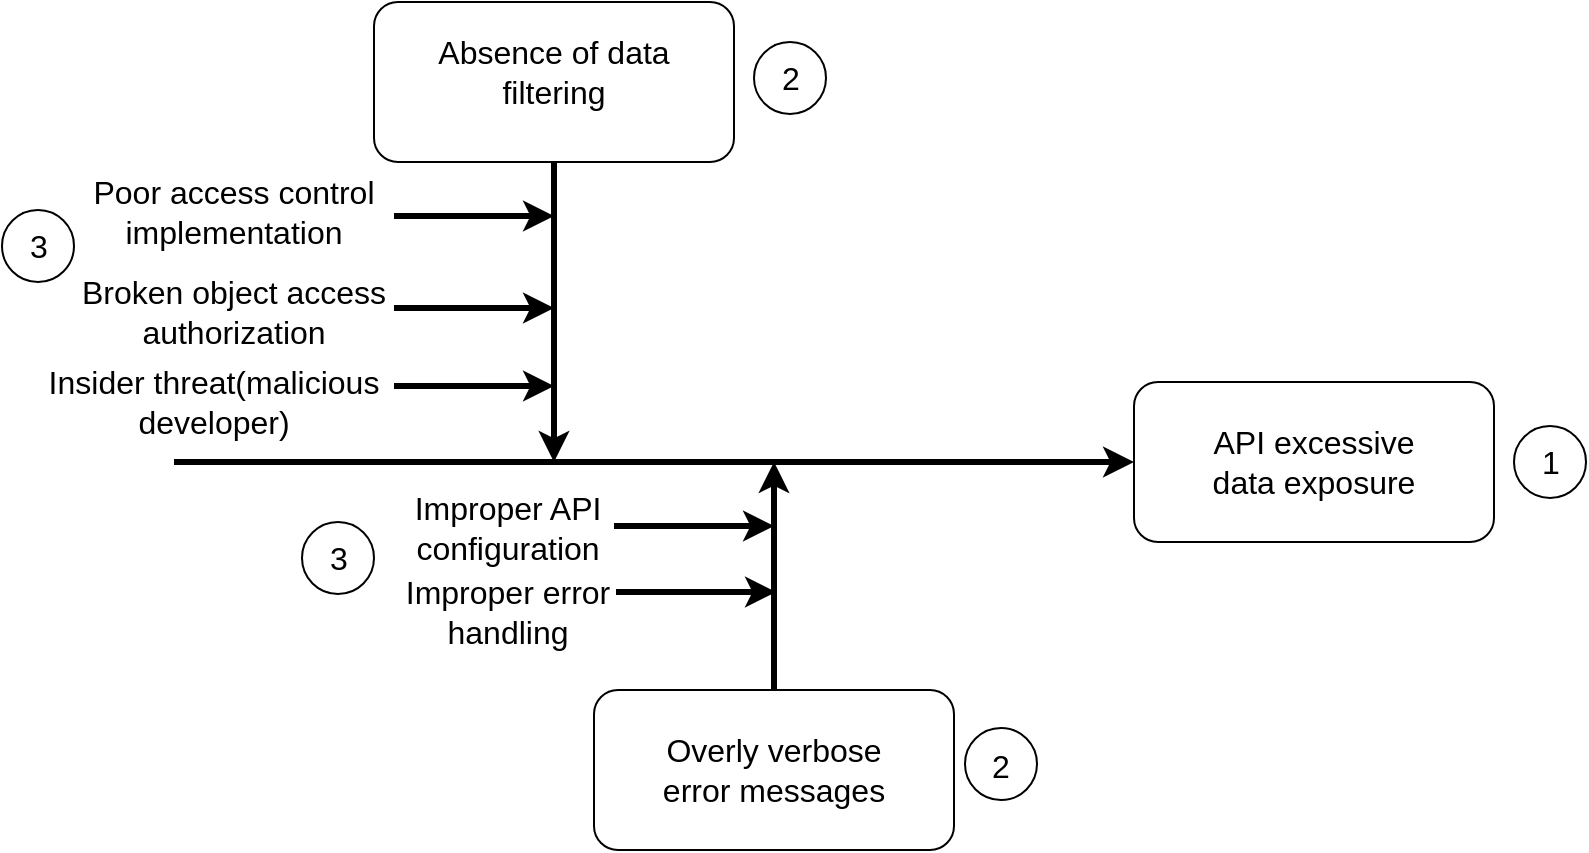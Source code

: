 <mxfile version="15.8.7" type="device" pages="2"><diagram id="Ky6RKlkJEv21H4N9xh81" name="Page-1"><mxGraphModel dx="946" dy="725" grid="1" gridSize="10" guides="1" tooltips="1" connect="1" arrows="1" fold="1" page="1" pageScale="1" pageWidth="1169" pageHeight="827" math="0" shadow="0"><root><mxCell id="0"/><mxCell id="1" parent="0"/><mxCell id="Cwsef4vmuY53IUHFz3ez-26" value="" style="ellipse;whiteSpace=wrap;html=1;aspect=fixed;fontSize=16;" vertex="1" parent="1"><mxGeometry x="515.5" y="433" width="36" height="36" as="geometry"/></mxCell><object label="" id="Cwsef4vmuY53IUHFz3ez-1"><mxCell style="rounded=1;whiteSpace=wrap;html=1;" vertex="1" parent="1"><mxGeometry x="600" y="260" width="180" height="80" as="geometry"/></mxCell></object><mxCell id="Cwsef4vmuY53IUHFz3ez-2" value="&lt;font style=&quot;font-size: 16px&quot;&gt;API excessive data exposure&lt;/font&gt;" style="text;html=1;strokeColor=none;fillColor=none;align=center;verticalAlign=middle;whiteSpace=wrap;rounded=0;" vertex="1" parent="1"><mxGeometry x="630" y="285" width="120" height="30" as="geometry"/></mxCell><mxCell id="Cwsef4vmuY53IUHFz3ez-3" value="" style="endArrow=classic;html=1;rounded=0;fontSize=16;entryX=0;entryY=0.5;entryDx=0;entryDy=0;strokeWidth=3;" edge="1" parent="1" target="Cwsef4vmuY53IUHFz3ez-1"><mxGeometry width="50" height="50" relative="1" as="geometry"><mxPoint x="120" y="300" as="sourcePoint"/><mxPoint x="510" y="260" as="targetPoint"/></mxGeometry></mxCell><object label="" id="Cwsef4vmuY53IUHFz3ez-4"><mxCell style="rounded=1;whiteSpace=wrap;html=1;" vertex="1" parent="1"><mxGeometry x="330" y="414" width="180" height="80" as="geometry"/></mxCell></object><object label="" id="Cwsef4vmuY53IUHFz3ez-5"><mxCell style="rounded=1;whiteSpace=wrap;html=1;" vertex="1" parent="1"><mxGeometry x="220" y="70" width="180" height="80" as="geometry"/></mxCell></object><mxCell id="Cwsef4vmuY53IUHFz3ez-6" value="&lt;font style=&quot;font-size: 16px&quot;&gt;Absence of data filtering&lt;/font&gt;" style="text;html=1;strokeColor=none;fillColor=none;align=center;verticalAlign=middle;whiteSpace=wrap;rounded=0;" vertex="1" parent="1"><mxGeometry x="250" y="90" width="120" height="30" as="geometry"/></mxCell><mxCell id="Cwsef4vmuY53IUHFz3ez-7" value="&lt;font style=&quot;font-size: 16px&quot;&gt;Overly verbose error messages&lt;/font&gt;" style="text;html=1;strokeColor=none;fillColor=none;align=center;verticalAlign=middle;whiteSpace=wrap;rounded=0;" vertex="1" parent="1"><mxGeometry x="360" y="439" width="120" height="30" as="geometry"/></mxCell><mxCell id="Cwsef4vmuY53IUHFz3ez-8" value="" style="endArrow=classic;html=1;rounded=0;fontSize=16;strokeWidth=3;exitX=0.5;exitY=1;exitDx=0;exitDy=0;" edge="1" parent="1" source="Cwsef4vmuY53IUHFz3ez-5"><mxGeometry width="50" height="50" relative="1" as="geometry"><mxPoint x="470" y="310" as="sourcePoint"/><mxPoint x="310" y="300" as="targetPoint"/><Array as="points"/></mxGeometry></mxCell><mxCell id="Cwsef4vmuY53IUHFz3ez-9" value="" style="endArrow=classic;html=1;rounded=0;fontSize=16;strokeWidth=3;exitX=0.5;exitY=0;exitDx=0;exitDy=0;" edge="1" parent="1" source="Cwsef4vmuY53IUHFz3ez-4"><mxGeometry width="50" height="50" relative="1" as="geometry"><mxPoint x="470" y="310" as="sourcePoint"/><mxPoint x="420" y="300" as="targetPoint"/><Array as="points"/></mxGeometry></mxCell><mxCell id="Cwsef4vmuY53IUHFz3ez-10" value="&lt;font style=&quot;font-size: 16px&quot;&gt;Poor access control implementation&lt;/font&gt;" style="text;html=1;strokeColor=none;fillColor=none;align=center;verticalAlign=middle;whiteSpace=wrap;rounded=0;" vertex="1" parent="1"><mxGeometry x="70" y="160" width="160" height="30" as="geometry"/></mxCell><mxCell id="Cwsef4vmuY53IUHFz3ez-11" value="&lt;font style=&quot;font-size: 16px&quot;&gt;Broken object access authorization&lt;/font&gt;" style="text;html=1;strokeColor=none;fillColor=none;align=center;verticalAlign=middle;whiteSpace=wrap;rounded=0;" vertex="1" parent="1"><mxGeometry x="60" y="210" width="180" height="30" as="geometry"/></mxCell><mxCell id="Cwsef4vmuY53IUHFz3ez-12" value="&lt;font style=&quot;font-size: 16px&quot;&gt;Insider threat(malicious developer)&lt;/font&gt;" style="text;html=1;strokeColor=none;fillColor=none;align=center;verticalAlign=middle;whiteSpace=wrap;rounded=0;" vertex="1" parent="1"><mxGeometry x="50" y="255" width="180" height="30" as="geometry"/></mxCell><mxCell id="Cwsef4vmuY53IUHFz3ez-13" value="" style="endArrow=classic;html=1;rounded=0;fontSize=16;strokeWidth=3;exitX=1;exitY=0.5;exitDx=0;exitDy=0;" edge="1" parent="1"><mxGeometry width="50" height="50" relative="1" as="geometry"><mxPoint x="230" y="177" as="sourcePoint"/><mxPoint x="310" y="177" as="targetPoint"/></mxGeometry></mxCell><mxCell id="Cwsef4vmuY53IUHFz3ez-14" value="" style="endArrow=classic;html=1;rounded=0;fontSize=16;strokeWidth=3;exitX=1;exitY=0.5;exitDx=0;exitDy=0;" edge="1" parent="1"><mxGeometry width="50" height="50" relative="1" as="geometry"><mxPoint x="230" y="223" as="sourcePoint"/><mxPoint x="310" y="223" as="targetPoint"/></mxGeometry></mxCell><mxCell id="Cwsef4vmuY53IUHFz3ez-15" value="" style="endArrow=classic;html=1;rounded=0;fontSize=16;strokeWidth=3;exitX=1;exitY=0.5;exitDx=0;exitDy=0;" edge="1" parent="1"><mxGeometry width="50" height="50" relative="1" as="geometry"><mxPoint x="230" y="262" as="sourcePoint"/><mxPoint x="310" y="262" as="targetPoint"/></mxGeometry></mxCell><mxCell id="Cwsef4vmuY53IUHFz3ez-16" value="&lt;font style=&quot;font-size: 16px&quot;&gt;Improper API configuration&lt;/font&gt;" style="text;html=1;strokeColor=none;fillColor=none;align=center;verticalAlign=middle;whiteSpace=wrap;rounded=0;" vertex="1" parent="1"><mxGeometry x="222" y="318" width="130" height="30" as="geometry"/></mxCell><mxCell id="Cwsef4vmuY53IUHFz3ez-17" value="&lt;font style=&quot;font-size: 16px&quot;&gt;Improper error handling&lt;/font&gt;" style="text;html=1;strokeColor=none;fillColor=none;align=center;verticalAlign=middle;whiteSpace=wrap;rounded=0;" vertex="1" parent="1"><mxGeometry x="222" y="360" width="130" height="30" as="geometry"/></mxCell><mxCell id="Cwsef4vmuY53IUHFz3ez-18" value="" style="endArrow=classic;html=1;rounded=0;fontSize=16;strokeWidth=3;exitX=1;exitY=0.5;exitDx=0;exitDy=0;" edge="1" parent="1"><mxGeometry width="50" height="50" relative="1" as="geometry"><mxPoint x="340" y="332" as="sourcePoint"/><mxPoint x="420" y="332" as="targetPoint"/><Array as="points"><mxPoint x="380" y="332"/></Array></mxGeometry></mxCell><mxCell id="Cwsef4vmuY53IUHFz3ez-20" value="" style="endArrow=classic;html=1;rounded=0;fontSize=16;strokeWidth=3;exitX=1;exitY=0.5;exitDx=0;exitDy=0;" edge="1" parent="1"><mxGeometry width="50" height="50" relative="1" as="geometry"><mxPoint x="341" y="365" as="sourcePoint"/><mxPoint x="421" y="365" as="targetPoint"/><Array as="points"><mxPoint x="381" y="365"/></Array></mxGeometry></mxCell><mxCell id="Cwsef4vmuY53IUHFz3ez-21" value="" style="ellipse;whiteSpace=wrap;html=1;aspect=fixed;fontSize=16;" vertex="1" parent="1"><mxGeometry x="790" y="282" width="36" height="36" as="geometry"/></mxCell><mxCell id="Cwsef4vmuY53IUHFz3ez-22" value="1" style="text;html=1;strokeColor=none;fillColor=none;align=center;verticalAlign=middle;whiteSpace=wrap;rounded=0;fontSize=16;" vertex="1" parent="1"><mxGeometry x="794.5" y="287.5" width="27" height="25" as="geometry"/></mxCell><mxCell id="Cwsef4vmuY53IUHFz3ez-23" value="2" style="text;html=1;strokeColor=none;fillColor=none;align=center;verticalAlign=middle;whiteSpace=wrap;rounded=0;fontSize=16;" vertex="1" parent="1"><mxGeometry x="520" y="439" width="27" height="25" as="geometry"/></mxCell><mxCell id="Cwsef4vmuY53IUHFz3ez-24" value="" style="ellipse;whiteSpace=wrap;html=1;aspect=fixed;fontSize=16;" vertex="1" parent="1"><mxGeometry x="184" y="330" width="36" height="36" as="geometry"/></mxCell><mxCell id="Cwsef4vmuY53IUHFz3ez-25" value="" style="ellipse;whiteSpace=wrap;html=1;aspect=fixed;fontSize=16;" vertex="1" parent="1"><mxGeometry x="410" y="90" width="36" height="36" as="geometry"/></mxCell><mxCell id="Cwsef4vmuY53IUHFz3ez-27" value="" style="ellipse;whiteSpace=wrap;html=1;aspect=fixed;fontSize=16;" vertex="1" parent="1"><mxGeometry x="34" y="174" width="36" height="36" as="geometry"/></mxCell><mxCell id="Cwsef4vmuY53IUHFz3ez-28" value="2" style="text;html=1;strokeColor=none;fillColor=none;align=center;verticalAlign=middle;whiteSpace=wrap;rounded=0;fontSize=16;" vertex="1" parent="1"><mxGeometry x="414.5" y="95.5" width="27" height="25" as="geometry"/></mxCell><mxCell id="Cwsef4vmuY53IUHFz3ez-29" value="3" style="text;html=1;strokeColor=none;fillColor=none;align=center;verticalAlign=middle;whiteSpace=wrap;rounded=0;fontSize=16;" vertex="1" parent="1"><mxGeometry x="38.5" y="179.5" width="27" height="25" as="geometry"/></mxCell><mxCell id="Cwsef4vmuY53IUHFz3ez-30" value="3" style="text;html=1;strokeColor=none;fillColor=none;align=center;verticalAlign=middle;whiteSpace=wrap;rounded=0;fontSize=16;" vertex="1" parent="1"><mxGeometry x="188.5" y="335.5" width="27" height="25" as="geometry"/></mxCell></root></mxGraphModel></diagram><diagram id="zrkM1j4THpQafX4kAdT7" name="use-case-diagram"><mxGraphModel dx="946" dy="725" grid="1" gridSize="10" guides="1" tooltips="1" connect="1" arrows="1" fold="1" page="1" pageScale="1" pageWidth="1169" pageHeight="827" math="0" shadow="0"><root><mxCell id="AHJrAKfxK3zKoCrOU70p-0"/><mxCell id="AHJrAKfxK3zKoCrOU70p-1" parent="AHJrAKfxK3zKoCrOU70p-0"/><object label="Customer" id="AHJrAKfxK3zKoCrOU70p-2"><mxCell style="shape=umlActor;verticalLabelPosition=bottom;verticalAlign=top;html=1;outlineConnect=0;fontSize=16;" vertex="1" parent="AHJrAKfxK3zKoCrOU70p-1"><mxGeometry x="60" y="80" width="30" height="60" as="geometry"/></mxCell></object><mxCell id="AHJrAKfxK3zKoCrOU70p-3" value="Operator" style="shape=umlActor;verticalLabelPosition=bottom;verticalAlign=top;html=1;outlineConnect=0;fontSize=16;" vertex="1" parent="AHJrAKfxK3zKoCrOU70p-1"><mxGeometry x="60" y="430" width="30" height="60" as="geometry"/></mxCell><object label="Crook" id="AHJrAKfxK3zKoCrOU70p-5"><mxCell style="shape=umlActor;verticalLabelPosition=bottom;verticalAlign=top;html=1;outlineConnect=0;fontSize=16;gradientColor=#000000;" vertex="1" parent="AHJrAKfxK3zKoCrOU70p-1"><mxGeometry x="970" y="110" width="30" height="60" as="geometry"/></mxCell></object><mxCell id="AHJrAKfxK3zKoCrOU70p-8" value="" style="group" vertex="1" connectable="0" parent="AHJrAKfxK3zKoCrOU70p-1"><mxGeometry x="220" y="110" width="120" height="80" as="geometry"/></mxCell><mxCell id="AHJrAKfxK3zKoCrOU70p-6" value="" style="ellipse;whiteSpace=wrap;html=1;fontSize=16;" vertex="1" parent="AHJrAKfxK3zKoCrOU70p-8"><mxGeometry width="120" height="80" as="geometry"/></mxCell><mxCell id="AHJrAKfxK3zKoCrOU70p-7" value="Browse catalog" style="text;html=1;strokeColor=none;fillColor=none;align=center;verticalAlign=middle;whiteSpace=wrap;rounded=0;fontSize=16;" vertex="1" parent="AHJrAKfxK3zKoCrOU70p-8"><mxGeometry x="30" y="25" width="60" height="30" as="geometry"/></mxCell><mxCell id="AHJrAKfxK3zKoCrOU70p-13" value="" style="group" vertex="1" connectable="0" parent="AHJrAKfxK3zKoCrOU70p-1"><mxGeometry x="220" y="230" width="120" height="80" as="geometry"/></mxCell><mxCell id="AHJrAKfxK3zKoCrOU70p-14" value="" style="ellipse;whiteSpace=wrap;html=1;fontSize=16;" vertex="1" parent="AHJrAKfxK3zKoCrOU70p-13"><mxGeometry width="120" height="80" as="geometry"/></mxCell><mxCell id="AHJrAKfxK3zKoCrOU70p-15" value="Register customer" style="text;html=1;strokeColor=none;fillColor=none;align=center;verticalAlign=middle;whiteSpace=wrap;rounded=0;fontSize=16;" vertex="1" parent="AHJrAKfxK3zKoCrOU70p-13"><mxGeometry x="30" y="25" width="60" height="30" as="geometry"/></mxCell><mxCell id="AHJrAKfxK3zKoCrOU70p-16" value="" style="group" vertex="1" connectable="0" parent="AHJrAKfxK3zKoCrOU70p-1"><mxGeometry x="220" y="360" width="120" height="80" as="geometry"/></mxCell><mxCell id="AHJrAKfxK3zKoCrOU70p-17" value="" style="ellipse;whiteSpace=wrap;html=1;fontSize=16;" vertex="1" parent="AHJrAKfxK3zKoCrOU70p-16"><mxGeometry width="120" height="80" as="geometry"/></mxCell><mxCell id="AHJrAKfxK3zKoCrOU70p-18" value="Order goods" style="text;html=1;strokeColor=none;fillColor=none;align=center;verticalAlign=middle;whiteSpace=wrap;rounded=0;fontSize=16;" vertex="1" parent="AHJrAKfxK3zKoCrOU70p-16"><mxGeometry x="30" y="25" width="60" height="30" as="geometry"/></mxCell><mxCell id="AHJrAKfxK3zKoCrOU70p-20" value="" style="group" vertex="1" connectable="0" parent="AHJrAKfxK3zKoCrOU70p-1"><mxGeometry x="220" y="460" width="120" height="80" as="geometry"/></mxCell><mxCell id="AHJrAKfxK3zKoCrOU70p-21" value="" style="ellipse;whiteSpace=wrap;html=1;fontSize=16;" vertex="1" parent="AHJrAKfxK3zKoCrOU70p-20"><mxGeometry width="120" height="80" as="geometry"/></mxCell><mxCell id="AHJrAKfxK3zKoCrOU70p-22" value="Change password" style="text;html=1;strokeColor=none;fillColor=none;align=center;verticalAlign=middle;whiteSpace=wrap;rounded=0;fontSize=16;" vertex="1" parent="AHJrAKfxK3zKoCrOU70p-20"><mxGeometry x="30" y="25" width="60" height="30" as="geometry"/></mxCell><mxCell id="AHJrAKfxK3zKoCrOU70p-24" value="" style="group" vertex="1" connectable="0" parent="AHJrAKfxK3zKoCrOU70p-1"><mxGeometry x="220" y="610" width="120" height="80" as="geometry"/></mxCell><mxCell id="AHJrAKfxK3zKoCrOU70p-25" value="" style="ellipse;whiteSpace=wrap;html=1;fontSize=16;" vertex="1" parent="AHJrAKfxK3zKoCrOU70p-24"><mxGeometry width="120" height="80" as="geometry"/></mxCell><mxCell id="AHJrAKfxK3zKoCrOU70p-26" value="Enforce password regime" style="text;html=1;strokeColor=none;fillColor=none;align=center;verticalAlign=middle;whiteSpace=wrap;rounded=0;fontSize=16;" vertex="1" parent="AHJrAKfxK3zKoCrOU70p-24"><mxGeometry x="30" y="25" width="60" height="30" as="geometry"/></mxCell><mxCell id="AHJrAKfxK3zKoCrOU70p-27" value="" style="group" vertex="1" connectable="0" parent="AHJrAKfxK3zKoCrOU70p-1"><mxGeometry x="420" y="60" width="120" height="80" as="geometry"/></mxCell><mxCell id="AHJrAKfxK3zKoCrOU70p-28" value="" style="ellipse;whiteSpace=wrap;html=1;fontSize=16;" vertex="1" parent="AHJrAKfxK3zKoCrOU70p-27"><mxGeometry width="120" height="80" as="geometry"/></mxCell><mxCell id="AHJrAKfxK3zKoCrOU70p-29" value="Block repeated registrations" style="text;html=1;strokeColor=none;fillColor=none;align=center;verticalAlign=middle;whiteSpace=wrap;rounded=0;fontSize=16;" vertex="1" parent="AHJrAKfxK3zKoCrOU70p-27"><mxGeometry x="30" y="25" width="60" height="30" as="geometry"/></mxCell><mxCell id="AHJrAKfxK3zKoCrOU70p-30" value="" style="group" vertex="1" connectable="0" parent="AHJrAKfxK3zKoCrOU70p-1"><mxGeometry x="450" y="334" width="120" height="80" as="geometry"/></mxCell><mxCell id="AHJrAKfxK3zKoCrOU70p-31" value="" style="ellipse;whiteSpace=wrap;html=1;fontSize=16;" vertex="1" parent="AHJrAKfxK3zKoCrOU70p-30"><mxGeometry width="120" height="80" as="geometry"/></mxCell><mxCell id="AHJrAKfxK3zKoCrOU70p-32" value="Encrypt message" style="text;html=1;strokeColor=none;fillColor=none;align=center;verticalAlign=middle;whiteSpace=wrap;rounded=0;fontSize=16;" vertex="1" parent="AHJrAKfxK3zKoCrOU70p-30"><mxGeometry x="30" y="25" width="60" height="30" as="geometry"/></mxCell><mxCell id="AHJrAKfxK3zKoCrOU70p-33" value="" style="group" vertex="1" connectable="0" parent="AHJrAKfxK3zKoCrOU70p-1"><mxGeometry x="500" y="631" width="120" height="80" as="geometry"/></mxCell><mxCell id="AHJrAKfxK3zKoCrOU70p-34" value="" style="ellipse;whiteSpace=wrap;html=1;fontSize=16;" vertex="1" parent="AHJrAKfxK3zKoCrOU70p-33"><mxGeometry width="120" height="80" as="geometry"/></mxCell><mxCell id="AHJrAKfxK3zKoCrOU70p-35" value="Log on" style="text;html=1;strokeColor=none;fillColor=none;align=center;verticalAlign=middle;whiteSpace=wrap;rounded=0;fontSize=16;" vertex="1" parent="AHJrAKfxK3zKoCrOU70p-33"><mxGeometry x="30" y="25" width="60" height="30" as="geometry"/></mxCell><mxCell id="AHJrAKfxK3zKoCrOU70p-36" value="" style="group" vertex="1" connectable="0" parent="AHJrAKfxK3zKoCrOU70p-1"><mxGeometry x="760" y="560" width="120" height="80" as="geometry"/></mxCell><mxCell id="AHJrAKfxK3zKoCrOU70p-37" value="" style="ellipse;whiteSpace=wrap;html=1;fontSize=16;" vertex="1" parent="AHJrAKfxK3zKoCrOU70p-36"><mxGeometry width="120" height="80" as="geometry"/></mxCell><mxCell id="AHJrAKfxK3zKoCrOU70p-38" value="Monitor system" style="text;html=1;strokeColor=none;fillColor=none;align=center;verticalAlign=middle;whiteSpace=wrap;rounded=0;fontSize=16;" vertex="1" parent="AHJrAKfxK3zKoCrOU70p-36"><mxGeometry x="30" y="25" width="60" height="30" as="geometry"/></mxCell><mxCell id="AHJrAKfxK3zKoCrOU70p-39" value="" style="group;fillColor=default;gradientColor=#ffffff;fontColor=#FFFFFF;" vertex="1" connectable="0" parent="AHJrAKfxK3zKoCrOU70p-1"><mxGeometry x="690" y="420" width="120" height="80" as="geometry"/></mxCell><mxCell id="AHJrAKfxK3zKoCrOU70p-40" value="" style="ellipse;whiteSpace=wrap;html=1;fontSize=16;gradientColor=#000000;" vertex="1" parent="AHJrAKfxK3zKoCrOU70p-39"><mxGeometry width="120" height="80" as="geometry"/></mxCell><mxCell id="AHJrAKfxK3zKoCrOU70p-41" value="Obtain password" style="text;html=1;strokeColor=none;fillColor=none;align=center;verticalAlign=middle;whiteSpace=wrap;rounded=0;fontSize=16;fontColor=#FFFFFF;" vertex="1" parent="AHJrAKfxK3zKoCrOU70p-39"><mxGeometry x="30" y="25" width="60" height="30" as="geometry"/></mxCell><mxCell id="AHJrAKfxK3zKoCrOU70p-42" value="" style="group" vertex="1" connectable="0" parent="AHJrAKfxK3zKoCrOU70p-1"><mxGeometry x="700" y="280" width="120" height="80" as="geometry"/></mxCell><mxCell id="AHJrAKfxK3zKoCrOU70p-43" value="" style="ellipse;whiteSpace=wrap;html=1;fontSize=16;gradientColor=#000000;" vertex="1" parent="AHJrAKfxK3zKoCrOU70p-42"><mxGeometry width="120" height="80" as="geometry"/></mxCell><mxCell id="AHJrAKfxK3zKoCrOU70p-44" value="Tap communication" style="text;html=1;strokeColor=none;fillColor=none;align=center;verticalAlign=middle;whiteSpace=wrap;rounded=0;fontSize=16;fontColor=#FFFFFF;" vertex="1" parent="AHJrAKfxK3zKoCrOU70p-42"><mxGeometry x="30" y="25" width="60" height="30" as="geometry"/></mxCell><mxCell id="AHJrAKfxK3zKoCrOU70p-45" value="" style="group" vertex="1" connectable="0" parent="AHJrAKfxK3zKoCrOU70p-1"><mxGeometry x="680" y="170" width="120" height="80" as="geometry"/></mxCell><mxCell id="AHJrAKfxK3zKoCrOU70p-46" value="" style="ellipse;whiteSpace=wrap;html=1;fontSize=16;gradientColor=#000000;gradientDirection=south;" vertex="1" parent="AHJrAKfxK3zKoCrOU70p-45"><mxGeometry y="9" width="120" height="80" as="geometry"/></mxCell><mxCell id="AHJrAKfxK3zKoCrOU70p-47" value="Steal card info" style="text;html=1;strokeColor=none;fillColor=none;align=center;verticalAlign=middle;whiteSpace=wrap;rounded=0;fontSize=16;fontColor=#FFFFFF;" vertex="1" parent="AHJrAKfxK3zKoCrOU70p-45"><mxGeometry x="30" y="34" width="60" height="30" as="geometry"/></mxCell><mxCell id="AHJrAKfxK3zKoCrOU70p-48" value="" style="group;fillColor=default;" vertex="1" connectable="0" parent="AHJrAKfxK3zKoCrOU70p-1"><mxGeometry x="680" y="50" width="120" height="80" as="geometry"/></mxCell><mxCell id="AHJrAKfxK3zKoCrOU70p-49" value="" style="ellipse;whiteSpace=wrap;html=1;fontSize=16;gradientColor=#000000;" vertex="1" parent="AHJrAKfxK3zKoCrOU70p-48"><mxGeometry width="120" height="80" as="geometry"/></mxCell><mxCell id="AHJrAKfxK3zKoCrOU70p-50" value="Flood system" style="text;html=1;strokeColor=none;fillColor=none;align=center;verticalAlign=middle;whiteSpace=wrap;rounded=0;fontSize=16;fontColor=#FFFFFF;" vertex="1" parent="AHJrAKfxK3zKoCrOU70p-48"><mxGeometry x="30" y="25" width="60" height="30" as="geometry"/></mxCell><mxCell id="AHJrAKfxK3zKoCrOU70p-52" value="" style="endArrow=classic;html=1;rounded=0;fontSize=16;fontColor=#FFFFFF;strokeWidth=3;" edge="1" parent="AHJrAKfxK3zKoCrOU70p-1"><mxGeometry width="50" height="50" relative="1" as="geometry"><mxPoint x="340" y="280" as="sourcePoint"/><mxPoint x="450" y="350" as="targetPoint"/></mxGeometry></mxCell><mxCell id="AHJrAKfxK3zKoCrOU70p-53" value="" style="endArrow=classic;html=1;rounded=0;fontSize=16;fontColor=#FFFFFF;strokeWidth=3;entryX=0.5;entryY=0;entryDx=0;entryDy=0;exitX=0.5;exitY=1;exitDx=0;exitDy=0;" edge="1" parent="AHJrAKfxK3zKoCrOU70p-1" source="AHJrAKfxK3zKoCrOU70p-14" target="AHJrAKfxK3zKoCrOU70p-17"><mxGeometry width="50" height="50" relative="1" as="geometry"><mxPoint x="290" y="310" as="sourcePoint"/><mxPoint x="460" y="360" as="targetPoint"/><Array as="points"/></mxGeometry></mxCell><mxCell id="AHJrAKfxK3zKoCrOU70p-54" value="" style="endArrow=classic;html=1;rounded=0;fontSize=16;fontColor=#FFFFFF;strokeWidth=3;entryX=0;entryY=0.5;entryDx=0;entryDy=0;exitX=1;exitY=0.5;exitDx=0;exitDy=0;" edge="1" parent="AHJrAKfxK3zKoCrOU70p-1" source="AHJrAKfxK3zKoCrOU70p-17" target="AHJrAKfxK3zKoCrOU70p-31"><mxGeometry width="50" height="50" relative="1" as="geometry"><mxPoint x="350" y="400" as="sourcePoint"/><mxPoint x="460" y="360" as="targetPoint"/><Array as="points"/></mxGeometry></mxCell><mxCell id="AHJrAKfxK3zKoCrOU70p-55" value="" style="endArrow=classic;html=1;rounded=0;fontSize=16;fontColor=#FFFFFF;strokeWidth=3;exitX=1;exitY=0.5;exitDx=0;exitDy=0;" edge="1" parent="AHJrAKfxK3zKoCrOU70p-1"><mxGeometry width="50" height="50" relative="1" as="geometry"><mxPoint x="340" y="506" as="sourcePoint"/><mxPoint x="470" y="410" as="targetPoint"/><Array as="points"/></mxGeometry></mxCell><mxCell id="AHJrAKfxK3zKoCrOU70p-56" value="" style="endArrow=classic;html=1;rounded=0;fontSize=16;fontColor=#FFFFFF;strokeWidth=3;exitX=1;exitY=0.363;exitDx=0;exitDy=0;exitPerimeter=0;" edge="1" parent="AHJrAKfxK3zKoCrOU70p-1" source="AHJrAKfxK3zKoCrOU70p-31"><mxGeometry width="50" height="50" relative="1" as="geometry"><mxPoint x="580" y="360" as="sourcePoint"/><mxPoint x="695" y="320" as="targetPoint"/></mxGeometry></mxCell><mxCell id="AHJrAKfxK3zKoCrOU70p-57" value="" style="endArrow=classic;html=1;rounded=0;fontSize=16;fontColor=#FFFFFF;strokeWidth=3;exitX=1;exitY=0.363;exitDx=0;exitDy=0;exitPerimeter=0;entryX=0;entryY=0.5;entryDx=0;entryDy=0;" edge="1" parent="AHJrAKfxK3zKoCrOU70p-1" target="AHJrAKfxK3zKoCrOU70p-49"><mxGeometry width="50" height="50" relative="1" as="geometry"><mxPoint x="540" y="93.04" as="sourcePoint"/><mxPoint x="665" y="50" as="targetPoint"/></mxGeometry></mxCell><mxCell id="AHJrAKfxK3zKoCrOU70p-58" value="" style="endArrow=classic;html=1;rounded=0;fontSize=16;fontColor=#FFFFFF;strokeWidth=3;" edge="1" parent="AHJrAKfxK3zKoCrOU70p-1"><mxGeometry width="50" height="50" relative="1" as="geometry"><mxPoint x="440" y="130" as="sourcePoint"/><mxPoint x="330" y="240" as="targetPoint"/></mxGeometry></mxCell><mxCell id="AHJrAKfxK3zKoCrOU70p-59" value="" style="endArrow=classic;html=1;rounded=0;fontSize=16;fontColor=#FFFFFF;strokeWidth=3;" edge="1" parent="AHJrAKfxK3zKoCrOU70p-1"><mxGeometry width="50" height="50" relative="1" as="geometry"><mxPoint x="680" y="110" as="sourcePoint"/><mxPoint x="340" y="265" as="targetPoint"/></mxGeometry></mxCell><mxCell id="AHJrAKfxK3zKoCrOU70p-61" value="" style="endArrow=classic;html=1;rounded=0;fontSize=16;fontColor=#FFFFFF;strokeWidth=3;exitX=0.5;exitY=1;exitDx=0;exitDy=0;" edge="1" parent="AHJrAKfxK3zKoCrOU70p-1"><mxGeometry width="50" height="50" relative="1" as="geometry"><mxPoint x="749.5" y="250" as="sourcePoint"/><mxPoint x="750" y="280" as="targetPoint"/><Array as="points"/></mxGeometry></mxCell><mxCell id="AHJrAKfxK3zKoCrOU70p-62" value="" style="endArrow=classic;html=1;rounded=0;fontSize=16;fontColor=#FFFFFF;strokeWidth=3;" edge="1" parent="AHJrAKfxK3zKoCrOU70p-1"><mxGeometry width="50" height="50" relative="1" as="geometry"><mxPoint x="760" y="414" as="sourcePoint"/><mxPoint x="760" y="364" as="targetPoint"/></mxGeometry></mxCell><mxCell id="AHJrAKfxK3zKoCrOU70p-63" value="" style="endArrow=classic;html=1;rounded=0;fontSize=16;fontColor=#FFFFFF;strokeWidth=3;exitX=1;exitY=0.5;exitDx=0;exitDy=0;entryX=-0.025;entryY=0.613;entryDx=0;entryDy=0;entryPerimeter=0;" edge="1" parent="AHJrAKfxK3zKoCrOU70p-1" target="AHJrAKfxK3zKoCrOU70p-40"><mxGeometry width="50" height="50" relative="1" as="geometry"><mxPoint x="340" y="636" as="sourcePoint"/><mxPoint x="470" y="540" as="targetPoint"/><Array as="points"/></mxGeometry></mxCell><mxCell id="AHJrAKfxK3zKoCrOU70p-64" value="" style="endArrow=classic;html=1;rounded=0;fontSize=16;fontColor=#FFFFFF;strokeWidth=3;exitX=1;exitY=0.5;exitDx=0;exitDy=0;" edge="1" parent="AHJrAKfxK3zKoCrOU70p-1"><mxGeometry width="50" height="50" relative="1" as="geometry"><mxPoint x="338" y="515" as="sourcePoint"/><mxPoint x="508" y="649" as="targetPoint"/><Array as="points"/></mxGeometry></mxCell><mxCell id="AHJrAKfxK3zKoCrOU70p-65" value="" style="endArrow=classic;html=1;rounded=0;fontSize=16;fontColor=#FFFFFF;strokeWidth=3;" edge="1" parent="AHJrAKfxK3zKoCrOU70p-1"><mxGeometry width="50" height="50" relative="1" as="geometry"><mxPoint x="720" y="500" as="sourcePoint"/><mxPoint x="600" y="640" as="targetPoint"/><Array as="points"/></mxGeometry></mxCell><mxCell id="AHJrAKfxK3zKoCrOU70p-66" value="" style="endArrow=classic;html=1;rounded=0;fontSize=16;fontColor=#FFFFFF;strokeWidth=3;" edge="1" parent="AHJrAKfxK3zKoCrOU70p-1"><mxGeometry width="50" height="50" relative="1" as="geometry"><mxPoint x="760" y="620" as="sourcePoint"/><mxPoint x="620" y="680" as="targetPoint"/><Array as="points"/></mxGeometry></mxCell><mxCell id="AHJrAKfxK3zKoCrOU70p-67" value="" style="endArrow=classic;html=1;rounded=0;fontSize=16;fontColor=#FFFFFF;strokeWidth=3;entryX=0.667;entryY=1;entryDx=0;entryDy=0;entryPerimeter=0;" edge="1" parent="AHJrAKfxK3zKoCrOU70p-1" source="AHJrAKfxK3zKoCrOU70p-37" target="AHJrAKfxK3zKoCrOU70p-40"><mxGeometry width="50" height="50" relative="1" as="geometry"><mxPoint x="770" y="630" as="sourcePoint"/><mxPoint x="630" y="690" as="targetPoint"/><Array as="points"/></mxGeometry></mxCell><mxCell id="AHJrAKfxK3zKoCrOU70p-69" value="extends" style="text;html=1;strokeColor=none;fillColor=none;align=center;verticalAlign=middle;whiteSpace=wrap;rounded=0;fontSize=16;fontColor=#000000;" vertex="1" parent="AHJrAKfxK3zKoCrOU70p-1"><mxGeometry x="220" y="560" width="60" height="30" as="geometry"/></mxCell><mxCell id="AHJrAKfxK3zKoCrOU70p-70" value="extends" style="text;html=1;strokeColor=none;fillColor=none;align=center;verticalAlign=middle;whiteSpace=wrap;rounded=0;fontSize=16;fontColor=#000000;" vertex="1" parent="AHJrAKfxK3zKoCrOU70p-1"><mxGeometry x="410" y="160" width="60" height="30" as="geometry"/></mxCell><mxCell id="AHJrAKfxK3zKoCrOU70p-71" value="extends" style="text;html=1;strokeColor=none;fillColor=none;align=center;verticalAlign=middle;whiteSpace=wrap;rounded=0;fontSize=16;fontColor=#000000;" vertex="1" parent="AHJrAKfxK3zKoCrOU70p-1"><mxGeometry x="220" y="320" width="60" height="30" as="geometry"/></mxCell><mxCell id="AHJrAKfxK3zKoCrOU70p-72" value="" style="endArrow=classic;html=1;rounded=0;fontSize=16;fontColor=#FFFFFF;strokeWidth=3;" edge="1" parent="AHJrAKfxK3zKoCrOU70p-1"><mxGeometry width="50" height="50" relative="1" as="geometry"><mxPoint x="279" y="600" as="sourcePoint"/><mxPoint x="279" y="540" as="targetPoint"/></mxGeometry></mxCell><mxCell id="AHJrAKfxK3zKoCrOU70p-73" value="includes" style="text;html=1;strokeColor=none;fillColor=none;align=center;verticalAlign=middle;whiteSpace=wrap;rounded=0;fontSize=16;fontColor=#000000;" vertex="1" parent="AHJrAKfxK3zKoCrOU70p-1"><mxGeometry x="380" y="280" width="60" height="30" as="geometry"/></mxCell><mxCell id="AHJrAKfxK3zKoCrOU70p-74" value="includes" style="text;html=1;strokeColor=none;fillColor=none;align=center;verticalAlign=middle;whiteSpace=wrap;rounded=0;fontSize=16;fontColor=#000000;" vertex="1" parent="AHJrAKfxK3zKoCrOU70p-1"><mxGeometry x="520" y="180" width="60" height="30" as="geometry"/></mxCell><mxCell id="AHJrAKfxK3zKoCrOU70p-75" value="includes" style="text;html=1;strokeColor=none;fillColor=none;align=center;verticalAlign=middle;whiteSpace=wrap;rounded=0;fontSize=16;fontColor=#000000;" vertex="1" parent="AHJrAKfxK3zKoCrOU70p-1"><mxGeometry x="680" y="255" width="60" height="30" as="geometry"/></mxCell><mxCell id="AHJrAKfxK3zKoCrOU70p-76" value="includes" style="text;html=1;strokeColor=none;fillColor=none;align=center;verticalAlign=middle;whiteSpace=wrap;rounded=0;fontSize=16;fontColor=#000000;" vertex="1" parent="AHJrAKfxK3zKoCrOU70p-1"><mxGeometry x="460" y="590" width="60" height="30" as="geometry"/></mxCell><mxCell id="AHJrAKfxK3zKoCrOU70p-77" value="includes" style="text;html=1;strokeColor=none;fillColor=none;align=center;verticalAlign=middle;whiteSpace=wrap;rounded=0;fontSize=16;fontColor=#000000;" vertex="1" parent="AHJrAKfxK3zKoCrOU70p-1"><mxGeometry x="690" y="380" width="60" height="30" as="geometry"/></mxCell><mxCell id="AHJrAKfxK3zKoCrOU70p-78" value="includes" style="text;html=1;strokeColor=none;fillColor=none;align=center;verticalAlign=middle;whiteSpace=wrap;rounded=0;fontSize=16;fontColor=#000000;" vertex="1" parent="AHJrAKfxK3zKoCrOU70p-1"><mxGeometry x="600" y="550" width="60" height="30" as="geometry"/></mxCell><mxCell id="AHJrAKfxK3zKoCrOU70p-79" value="includes" style="text;html=1;strokeColor=none;fillColor=none;align=center;verticalAlign=middle;whiteSpace=wrap;rounded=0;fontSize=16;fontColor=#000000;" vertex="1" parent="AHJrAKfxK3zKoCrOU70p-1"><mxGeometry x="680" y="650" width="60" height="30" as="geometry"/></mxCell><mxCell id="AHJrAKfxK3zKoCrOU70p-80" value="prevents" style="text;html=1;strokeColor=none;fillColor=none;align=center;verticalAlign=middle;whiteSpace=wrap;rounded=0;fontSize=16;fontColor=#000000;" vertex="1" parent="AHJrAKfxK3zKoCrOU70p-1"><mxGeometry x="560" y="60" width="60" height="30" as="geometry"/></mxCell><mxCell id="AHJrAKfxK3zKoCrOU70p-81" value="prevents" style="text;html=1;strokeColor=none;fillColor=none;align=center;verticalAlign=middle;whiteSpace=wrap;rounded=0;fontSize=16;fontColor=#000000;" vertex="1" parent="AHJrAKfxK3zKoCrOU70p-1"><mxGeometry x="580" y="310" width="60" height="30" as="geometry"/></mxCell><mxCell id="AHJrAKfxK3zKoCrOU70p-82" value="includes" style="text;html=1;strokeColor=none;fillColor=none;align=center;verticalAlign=middle;whiteSpace=wrap;rounded=0;fontSize=16;fontColor=#000000;" vertex="1" parent="AHJrAKfxK3zKoCrOU70p-1"><mxGeometry x="350" y="359" width="60" height="30" as="geometry"/></mxCell><mxCell id="AHJrAKfxK3zKoCrOU70p-83" value="includes" style="text;html=1;strokeColor=none;fillColor=none;align=center;verticalAlign=middle;whiteSpace=wrap;rounded=0;fontSize=16;fontColor=#000000;" vertex="1" parent="AHJrAKfxK3zKoCrOU70p-1"><mxGeometry x="400" y="460" width="60" height="30" as="geometry"/></mxCell><mxCell id="AHJrAKfxK3zKoCrOU70p-84" value="prevents" style="text;html=1;strokeColor=none;fillColor=none;align=center;verticalAlign=middle;whiteSpace=wrap;rounded=0;fontSize=16;fontColor=#000000;" vertex="1" parent="AHJrAKfxK3zKoCrOU70p-1"><mxGeometry x="530" y="490" width="60" height="30" as="geometry"/></mxCell><mxCell id="AHJrAKfxK3zKoCrOU70p-85" value="" style="endArrow=open;html=1;rounded=0;fontSize=16;fontColor=#000000;strokeWidth=1;jumpSize=2;endFill=0;" edge="1" parent="AHJrAKfxK3zKoCrOU70p-1"><mxGeometry width="50" height="50" relative="1" as="geometry"><mxPoint x="90" y="115" as="sourcePoint"/><mxPoint x="220" y="140" as="targetPoint"/></mxGeometry></mxCell><mxCell id="AHJrAKfxK3zKoCrOU70p-86" value="" style="endArrow=open;html=1;rounded=0;fontSize=16;fontColor=#000000;strokeWidth=1;jumpSize=2;endFill=0;" edge="1" parent="AHJrAKfxK3zKoCrOU70p-1"><mxGeometry width="50" height="50" relative="1" as="geometry"><mxPoint x="100" y="140" as="sourcePoint"/><mxPoint x="220" y="260" as="targetPoint"/></mxGeometry></mxCell><mxCell id="AHJrAKfxK3zKoCrOU70p-87" value="" style="endArrow=open;html=1;rounded=0;fontSize=16;fontColor=#000000;strokeWidth=1;jumpSize=2;endFill=0;" edge="1" parent="AHJrAKfxK3zKoCrOU70p-1"><mxGeometry width="50" height="50" relative="1" as="geometry"><mxPoint x="70" y="165" as="sourcePoint"/><mxPoint x="220" y="380" as="targetPoint"/></mxGeometry></mxCell><mxCell id="AHJrAKfxK3zKoCrOU70p-88" value="" style="endArrow=open;html=1;rounded=0;fontSize=16;fontColor=#000000;strokeWidth=1;jumpSize=2;endFill=0;entryX=0;entryY=0.625;entryDx=0;entryDy=0;entryPerimeter=0;" edge="1" parent="AHJrAKfxK3zKoCrOU70p-1" target="AHJrAKfxK3zKoCrOU70p-14"><mxGeometry width="50" height="50" relative="1" as="geometry"><mxPoint x="90" y="460" as="sourcePoint"/><mxPoint x="220" y="485" as="targetPoint"/></mxGeometry></mxCell><mxCell id="AHJrAKfxK3zKoCrOU70p-89" value="" style="endArrow=open;html=1;rounded=0;fontSize=16;fontColor=#000000;strokeWidth=1;jumpSize=2;endFill=0;" edge="1" parent="AHJrAKfxK3zKoCrOU70p-1"><mxGeometry width="50" height="50" relative="1" as="geometry"><mxPoint x="90" y="480" as="sourcePoint"/><mxPoint x="220" y="400" as="targetPoint"/></mxGeometry></mxCell><mxCell id="AHJrAKfxK3zKoCrOU70p-90" value="" style="endArrow=open;html=1;rounded=0;fontSize=16;fontColor=#000000;strokeWidth=1;jumpSize=2;endFill=0;" edge="1" parent="AHJrAKfxK3zKoCrOU70p-1"><mxGeometry width="50" height="50" relative="1" as="geometry"><mxPoint x="100" y="490" as="sourcePoint"/><mxPoint x="210" y="500" as="targetPoint"/></mxGeometry></mxCell><mxCell id="AHJrAKfxK3zKoCrOU70p-91" value="" style="endArrow=open;html=1;rounded=0;fontSize=16;fontColor=#000000;strokeWidth=1;jumpSize=2;endFill=0;entryX=-0.025;entryY=0.613;entryDx=0;entryDy=0;entryPerimeter=0;" edge="1" parent="AHJrAKfxK3zKoCrOU70p-1" target="AHJrAKfxK3zKoCrOU70p-34"><mxGeometry width="50" height="50" relative="1" as="geometry"><mxPoint x="90" y="520" as="sourcePoint"/><mxPoint x="220" y="510" as="targetPoint"/><Array as="points"><mxPoint x="230" y="710"/></Array></mxGeometry></mxCell><mxCell id="AHJrAKfxK3zKoCrOU70p-92" value="" style="endArrow=open;html=1;rounded=0;fontSize=16;fontColor=#000000;strokeWidth=1;jumpSize=2;endFill=0;" edge="1" parent="AHJrAKfxK3zKoCrOU70p-1"><mxGeometry width="50" height="50" relative="1" as="geometry"><mxPoint x="520" y="710" as="sourcePoint"/><mxPoint x="70" y="530" as="targetPoint"/><Array as="points"><mxPoint x="220" y="740"/></Array></mxGeometry></mxCell><mxCell id="AHJrAKfxK3zKoCrOU70p-93" value="" style="endArrow=open;html=1;rounded=0;fontSize=16;fontColor=#000000;strokeWidth=1;jumpSize=2;endFill=0;" edge="1" parent="AHJrAKfxK3zKoCrOU70p-1"><mxGeometry width="50" height="50" relative="1" as="geometry"><mxPoint x="980" y="205" as="sourcePoint"/><mxPoint x="790" y="420" as="targetPoint"/></mxGeometry></mxCell><mxCell id="AHJrAKfxK3zKoCrOU70p-94" value="" style="endArrow=open;html=1;rounded=0;fontSize=16;fontColor=#000000;strokeWidth=1;jumpSize=2;endFill=0;" edge="1" parent="AHJrAKfxK3zKoCrOU70p-1"><mxGeometry width="50" height="50" relative="1" as="geometry"><mxPoint x="990" y="220" as="sourcePoint"/><mxPoint x="620" y="650" as="targetPoint"/><Array as="points"><mxPoint x="880" y="470"/></Array></mxGeometry></mxCell><mxCell id="AHJrAKfxK3zKoCrOU70p-95" value="detects" style="text;html=1;strokeColor=none;fillColor=none;align=center;verticalAlign=middle;whiteSpace=wrap;rounded=0;fontSize=16;fontColor=#000000;" vertex="1" parent="AHJrAKfxK3zKoCrOU70p-1"><mxGeometry x="720" y="510" width="60" height="30" as="geometry"/></mxCell><mxCell id="AHJrAKfxK3zKoCrOU70p-96" value="" style="endArrow=open;html=1;rounded=0;fontSize=16;fontColor=#000000;strokeWidth=1;jumpSize=2;endFill=0;" edge="1" parent="AHJrAKfxK3zKoCrOU70p-1" source="AHJrAKfxK3zKoCrOU70p-5"><mxGeometry width="50" height="50" relative="1" as="geometry"><mxPoint x="810" y="145" as="sourcePoint"/><mxPoint x="800" y="200" as="targetPoint"/></mxGeometry></mxCell><mxCell id="AHJrAKfxK3zKoCrOU70p-97" value="" style="endArrow=open;html=1;rounded=0;fontSize=16;fontColor=#000000;strokeWidth=1;jumpSize=2;endFill=0;" edge="1" parent="AHJrAKfxK3zKoCrOU70p-1"><mxGeometry width="50" height="50" relative="1" as="geometry"><mxPoint x="960" y="130" as="sourcePoint"/><mxPoint x="800" y="105.14" as="targetPoint"/></mxGeometry></mxCell><mxCell id="AHJrAKfxK3zKoCrOU70p-98" value="" style="endArrow=open;html=1;rounded=0;fontSize=16;fontColor=#000000;strokeWidth=1;jumpSize=2;endFill=0;entryX=1.008;entryY=0.313;entryDx=0;entryDy=0;entryPerimeter=0;" edge="1" parent="AHJrAKfxK3zKoCrOU70p-1" target="AHJrAKfxK3zKoCrOU70p-49"><mxGeometry width="50" height="50" relative="1" as="geometry"><mxPoint x="870" y="580" as="sourcePoint"/><mxPoint x="1030" y="240" as="targetPoint"/><Array as="points"><mxPoint x="1080" y="110"/></Array></mxGeometry></mxCell><mxCell id="AHJrAKfxK3zKoCrOU70p-99" value="detects" style="text;html=1;strokeColor=none;fillColor=none;align=center;verticalAlign=middle;whiteSpace=wrap;rounded=0;fontSize=16;fontColor=#000000;" vertex="1" parent="AHJrAKfxK3zKoCrOU70p-1"><mxGeometry x="870" y="55" width="60" height="30" as="geometry"/></mxCell></root></mxGraphModel></diagram></mxfile>